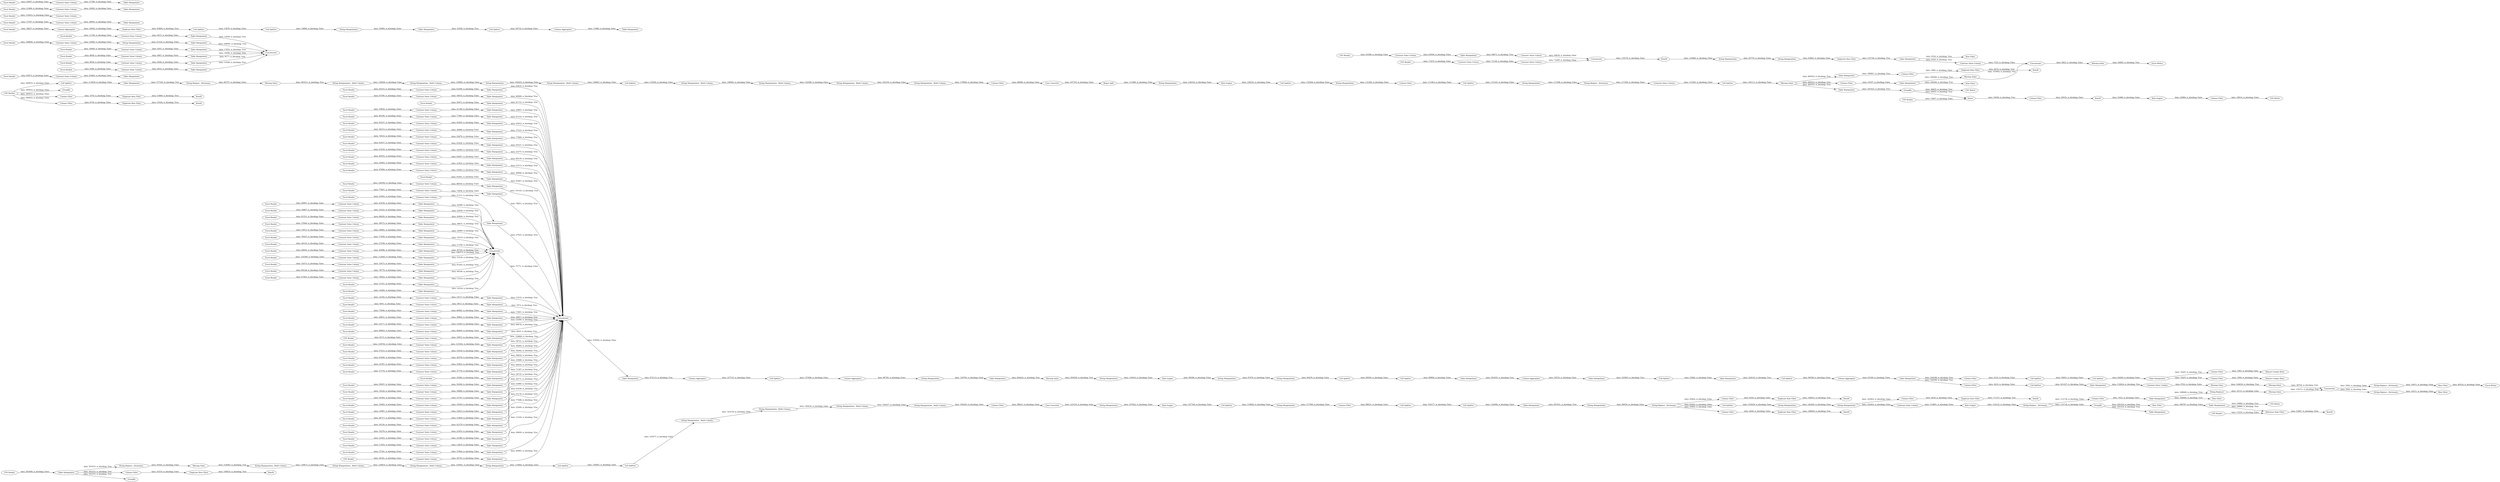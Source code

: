 digraph {
	"3406045505979490397_493" [label="Constant Value Column"]
	"3406045505979490397_454" [label="Table Manipulator"]
	"3406045505979490397_421" [label="Excel Reader"]
	"3406045505979490397_623" [label="Constant Value Column"]
	"3406045505979490397_579" [label="Table Manipulator"]
	"3406045505979490397_508" [label="Constant Value Column"]
	"3406045505979490397_475" [label="Table Manipulator"]
	"3406045505979490397_267" [label="Rule Engine"]
	"3406045505979490397_420" [label="Excel Reader"]
	"3406045505979490397_597" [label="Table Manipulator"]
	"3406045505979490397_386" [label="Excel Reader"]
	"3406045505979490397_442" [label="Table Manipulator"]
	"3406045505979490397_544" [label="Excel Reader"]
	"3406045505979490397_416" [label="Excel Reader"]
	"3406045505979490397_533" [label="Excel Reader"]
	"3406045505979490397_444" [label="Table Manipulator"]
	"3406045505979490397_293" [label="Missing Value"]
	"3406045505979490397_494" [label="Constant Value Column"]
	"3406045505979490397_277" [label="Cell Splitter"]
	"3406045505979490397_256" [label="Cell Splitter"]
	"3406045505979490397_223" [label="String Manipulation"]
	"3406045505979490397_434" [label="CSV Reader"]
	"3406045505979490397_174" [label="Cell Splitter"]
	"3406045505979490397_653" [label="Table Manipulator"]
	"3406045505979490397_550" [label="Constant Value Column"]
	"3406045505979490397_136" [label="String Manipulation _Multi Column_"]
	"3406045505979490397_599" [label="Excel Reader"]
	"3406045505979490397_628" [label="Cell Splitter"]
	"3406045505979490397_193" [label="CSV Reader"]
	"3406045505979490397_279" [label="String Manipulation"]
	"3406045505979490397_474" [label="Table Manipulator"]
	"3406045505979490397_659" [label="Remove Empty Rows"]
	"3406045505979490397_469" [label="Table Manipulator"]
	"3406045505979490397_250" [label="Duplicate Row Filter"]
	"3406045505979490397_650" [label="Column Filter"]
	"3406045505979490397_499" [label="Constant Value Column"]
	"3406045505979490397_423" [label="Excel Reader"]
	"3406045505979490397_302" [label="Reference Row Filter"]
	"3406045505979490397_387" [label="Excel Reader"]
	"3406045505979490397_361" [label="CSV Reader"]
	"3406045505979490397_501" [label="Constant Value Column"]
	"3406045505979490397_385" [label="Excel Reader"]
	"3406045505979490397_428" [label="Excel Reader"]
	"3406045505979490397_426" [label="Excel Reader"]
	"3406045505979490397_459" [label="Table Manipulator"]
	"3406045505979490397_662" [label="Duplicate Row Filter"]
	"3406045505979490397_609" [label="Table Manipulator"]
	"3406045505979490397_182" [label="String Manipulation _Multi Column_"]
	"3406045505979490397_197" [label="Column Filter"]
	"3406045505979490397_620" [label="String Manipulation"]
	"3406045505979490397_477" [label=Concatenate]
	"3406045505979490397_278" [label="String Manipulation"]
	"3406045505979490397_203" [label="String Replace _Dictionary_"]
	"3406045505979490397_637" [label="String Manipulation"]
	"3406045505979490397_172" [label="String Manipulation"]
	"3406045505979490397_510" [label="Constant Value Column"]
	"3406045505979490397_598" [label="Excel Reader"]
	"3406045505979490397_395" [label="Excel Reader"]
	"3406045505979490397_271" [label="String Manipulation"]
	"3406045505979490397_629" [label="Cell Splitter"]
	"3406045505979490397_611" [label="Constant Value Column"]
	"3406045505979490397_435" [label="Table Manipulator"]
	"3406045505979490397_585" [label="Table Manipulator"]
	"3406045505979490397_458" [label="Table Manipulator"]
	"3406045505979490397_300" [label=RowID]
	"3406045505979490397_531" [label="Excel Reader"]
	"3406045505979490397_556" [label="Constant Value Column"]
	"3406045505979490397_651" [label="Cell Splitter"]
	"3406045505979490397_282" [label="Duplicate Row Filter"]
	"3406045505979490397_245" [label="Table Manipulator"]
	"3406045505979490397_254" [label="Table Manipulator"]
	"3406045505979490397_603" [label="Table Manipulator"]
	"3406045505979490397_259" [label=RowID]
	"3406045505979490397_684" [label="Missing Value"]
	"3406045505979490397_248" [label="Column Filter"]
	"3406045505979490397_634" [label="Column Aggregator"]
	"3406045505979490397_625" [label="Table Manipulator"]
	"3406045505979490397_551" [label="Constant Value Column"]
	"3406045505979490397_286" [label="Column Filter"]
	"3406045505979490397_645" [label="Table Manipulator"]
	"3406045505979490397_589" [label="Table Manipulator"]
	"3406045505979490397_201" [label="Duplicate Row Filter"]
	"3406045505979490397_415" [label="Excel Reader"]
	"3406045505979490397_665" [label=RowID]
	"3406045505979490397_600" [label="Excel Reader"]
	"3406045505979490397_249" [label=RowID]
	"3406045505979490397_675" [label="Constant Value Column"]
	"3406045505979490397_251" [label="Cell Splitter"]
	"3406045505979490397_578" [label="Table Manipulator"]
	"3406045505979490397_194" [label="Table Manipulator"]
	"3406045505979490397_522" [label="Constant Value Column"]
	"3406045505979490397_200" [label=RowID]
	"3406045505979490397_448" [label="Table Manipulator"]
	"3406045505979490397_470" [label="Table Manipulator"]
	"3406045505979490397_462" [label="Table Manipulator"]
	"3406045505979490397_310" [label=Joiner]
	"3406045505979490397_378" [label="Excel Reader"]
	"3406045505979490397_132" [label="String Replace _Dictionary_"]
	"3406045505979490397_633" [label="Cell Splitter"]
	"3406045505979490397_624" [label="Excel Reader"]
	"3406045505979490397_627" [label="Duplicate Row Filter"]
	"3406045505979490397_672" [label="String Manipulation"]
	"3406045505979490397_636" [label="String Manipulation"]
	"3406045505979490397_524" [label="Constant Value Column"]
	"3406045505979490397_500" [label="Constant Value Column"]
	"3406045505979490397_439" [label="Table Manipulator"]
	"3406045505979490397_488" [label="Constant Value Column"]
	"3406045505979490397_486" [label="Constant Value Column"]
	"3406045505979490397_460" [label="Table Manipulator"]
	"3406045505979490397_678" [label="Table Manipulator"]
	"3406045505979490397_648" [label="Table Manipulator"]
	"3406045505979490397_548" [label="Constant Value Column"]
	"3406045505979490397_188" [label="String Manipulation _Multi Column_"]
	"3406045505979490397_553" [label="Constant Value Column"]
	"3406045505979490397_446" [label="Table Manipulator"]
	"3406045505979490397_680" [label="Missing Value"]
	"3406045505979490397_137" [label="Table Manipulator"]
	"3406045505979490397_369" [label="Duplicate Row Filter"]
	"3406045505979490397_234" [label="String Manipulation _Multi Column_"]
	"3406045505979490397_549" [label="Constant Value Column"]
	"3406045505979490397_536" [label="Excel Reader"]
	"3406045505979490397_534" [label="Excel Reader"]
	"3406045505979490397_595" [label="Constant Value Column"]
	"3406045505979490397_255" [label="Constant Value Column"]
	"3406045505979490397_301" [label=RowID]
	"3406045505979490397_561" [label="Table Manipulator"]
	"3406045505979490397_204" [label="String Manipulation"]
	"3406045505979490397_452" [label="Table Manipulator"]
	"3406045505979490397_274" [label="Rule Engine"]
	"3406045505979490397_691" [label="Excel Writer"]
	"3406045505979490397_506" [label="Constant Value Column"]
	"3406045505979490397_577" [label=Concatenate]
	"3406045505979490397_558" [label="Constant Value Column"]
	"3406045505979490397_511" [label="Constant Value Column"]
	"3406045505979490397_537" [label="Excel Reader"]
	"3406045505979490397_294" [label="String Manipulation"]
	"3406045505979490397_580" [label="Table Manipulator"]
	"3406045505979490397_614" [label="Constant Value Column"]
	"3406045505979490397_502" [label="Constant Value Column"]
	"3406045505979490397_532" [label="Excel Reader"]
	"3406045505979490397_699" [label="Row Filter"]
	"3406045505979490397_540" [label="Excel Reader"]
	"3406045505979490397_463" [label="Table Manipulator"]
	"3406045505979490397_617" [label=Concatenate]
	"3406045505979490397_295" [label="CSV Reader"]
	"3406045505979490397_236" [label="Column Filter"]
	"3406045505979490397_285" [label="Duplicate Row Filter"]
	"3406045505979490397_437" [label="Table Manipulator"]
	"3406045505979490397_613" [label="Constant Value Column"]
	"3406045505979490397_519" [label="Constant Value Column"]
	"3406045505979490397_513" [label="Constant Value Column"]
	"3406045505979490397_429" [label="Excel Reader"]
	"3406045505979490397_362" [label="Constant Value Column"]
	"3406045505979490397_700" [label="Excel Writer"]
	"3406045505979490397_180" [label="String Manipulation _Multi Column_"]
	"3406045505979490397_472" [label="Table Manipulator"]
	"3406045505979490397_631" [label="Column Aggregator"]
	"3406045505979490397_668" [label="Column Filter"]
	"3406045505979490397_232" [label="Cell Splitter"]
	"3406045505979490397_642" [label="String Manipulation"]
	"3406045505979490397_492" [label="Constant Value Column"]
	"3406045505979490397_471" [label="Table Manipulator"]
	"3406045505979490397_235" [label="String Manipulation _Multi Column_"]
	"3406045505979490397_257" [label="Column Filter"]
	"3406045505979490397_289" [label=GroupBy]
	"3406045505979490397_400" [label="Excel Reader"]
	"3406045505979490397_682" [label="Table Manipulator"]
	"3406045505979490397_382" [label="Excel Reader"]
	"3406045505979490397_427" [label="Excel Reader"]
	"3406045505979490397_449" [label="Table Manipulator"]
	"3406045505979490397_261" [label="CSV Writer"]
	"3406045505979490397_379" [label="Excel Reader"]
	"3406045505979490397_311" [label="Column Filter"]
	"3406045505979490397_663" [label=GroupBy]
	"3406045505979490397_456" [label="Table Manipulator"]
	"3406045505979490397_681" [label="Constant Value Column"]
	"3406045505979490397_545" [label="Constant Value Column"]
	"3406045505979490397_586" [label="Table Manipulator"]
	"3406045505979490397_476" [label="Table Manipulator"]
	"3406045505979490397_450" [label="Table Manipulator"]
	"3406045505979490397_179" [label="String Manipulation _Multi Column_"]
	"3406045505979490397_465" [label="Table Manipulator"]
	"3406045505979490397_687" [label="Table Manipulator"]
	"3406045505979490397_478" [label="Table Manipulator"]
	"3406045505979490397_468" [label="Table Manipulator"]
	"3406045505979490397_440" [label="Table Manipulator"]
	"3406045505979490397_525" [label="Constant Value Column"]
	"3406045505979490397_517" [label="Constant Value Column"]
	"3406045505979490397_190" [label="String Replace _Dictionary_"]
	"3406045505979490397_451" [label="Table Manipulator"]
	"3406045505979490397_693" [label="String Replacer"]
	"3406045505979490397_497" [label="Constant Value Column"]
	"3406045505979490397_445" [label="Table Manipulator"]
	"3406045505979490397_643" [label="Cell Splitter"]
	"3406045505979490397_657" [label="Column Filter"]
	"3406045505979490397_447" [label="Table Manipulator"]
	"3406045505979490397_646" [label="Table Manipulator"]
	"3406045505979490397_292" [label="Cell Splitter"]
	"3406045505979490397_239" [label="String Manipulation _Multi Column_"]
	"3406045505979490397_238" [label="Case Converter"]
	"3406045505979490397_523" [label="Constant Value Column"]
	"3406045505979490397_433" [label="CSV Reader"]
	"3406045505979490397_604" [label="Table Manipulator"]
	"3406045505979490397_683" [label="Cell Splitter"]
	"3406045505979490397_314" [label="CSV Writer"]
	"3406045505979490397_509" [label="Constant Value Column"]
	"3406045505979490397_638" [label="Missing Value"]
	"3406045505979490397_192" [label="Cell Splitter"]
	"3406045505979490397_281" [label="Rule Engine"]
	"3406045505979490397_479" [label="Excel Reader"]
	"3406045505979490397_443" [label="Table Manipulator"]
	"3406045505979490397_626" [label="Column Aggregator"]
	"3406045505979490397_303" [label="CSV Reader"]
	"3406045505979490397_453" [label="Table Manipulator"]
	"3406045505979490397_405" [label="Excel Reader"]
	"3406045505979490397_612" [label="Constant Value Column"]
	"3406045505979490397_588" [label="Table Manipulator"]
	"3406045505979490397_202" [label="Column Filter"]
	"3406045505979490397_694" [label="Missing Value"]
	"3406045505979490397_529" [label="Excel Reader"]
	"3406045505979490397_526" [label="Constant Value Column"]
	"3406045505979490397_560" [label="Constant Value Column"]
	"3406045505979490397_312" [label="Rule Engine"]
	"3406045505979490397_411" [label="Excel Reader"]
	"3406045505979490397_363" [label="Constant Value Column"]
	"3406045505979490397_135" [label="String Manipulation _Multi Column_"]
	"3406045505979490397_466" [label="Table Manipulator"]
	"3406045505979490397_608" [label="Excel Reader"]
	"3406045505979490397_438" [label="Table Manipulator"]
	"3406045505979490397_660" [label="Column Filter"]
	"3406045505979490397_584" [label="Table Manipulator"]
	"3406045505979490397_418" [label="Excel Reader"]
	"3406045505979490397_640" [label="Column Aggregator"]
	"3406045505979490397_393" [label="Excel Reader"]
	"3406045505979490397_593" [label="Excel Reader"]
	"3406045505979490397_246" [label="Cell Splitter"]
	"3406045505979490397_222" [label="String Manipulation"]
	"3406045505979490397_649" [label="Cell Splitter"]
	"3406045505979490397_664" [label=GroupBy]
	"3406045505979490397_419" [label="Excel Reader"]
	"3406045505979490397_417" [label="Excel Reader"]
	"3406045505979490397_601" [label="Excel Reader"]
	"3406045505979490397_615" [label="Constant Value Column"]
	"3406045505979490397_191" [label="String Manipulation _Multi Column_"]
	"3406045505979490397_455" [label="Table Manipulator"]
	"3406045505979490397_539" [label="Excel Reader"]
	"3406045505979490397_258" [label="Duplicate Row Filter"]
	"3406045505979490397_594" [label="Table Manipulator"]
	"3406045505979490397_658" [label="Remove Empty Rows"]
	"3406045505979490397_661" [label=RowID]
	"3406045505979490397_607" [label="Table Manipulator"]
	"3406045505979490397_237" [label="String Manipulation _Multi Column_"]
	"3406045505979490397_276" [label="Column Filter"]
	"3406045505979490397_487" [label="Constant Value Column"]
	"3406045505979490397_464" [label="Table Manipulator"]
	"3406045505979490397_530" [label="Excel Reader"]
	"3406045505979490397_622" [label="Constant Value Column"]
	"3406045505979490397_592" [label="Table Manipulator"]
	"3406045505979490397_280" [label="Column Filter"]
	"3406045505979490397_521" [label="Constant Value Column"]
	"3406045505979490397_606" [label="Table Manipulator"]
	"3406045505979490397_596" [label="Excel Reader"]
	"3406045505979490397_398" [label="Excel Reader"]
	"3406045505979490397_441" [label="Table Manipulator"]
	"3406045505979490397_187" [label="Regex Split"]
	"3406045505979490397_284" [label="Column Filter"]
	"3406045505979490397_590" [label="Table Manipulator"]
	"3406045505979490397_288" [label="Table Manipulator"]
	"3406045505979490397_547" [label="Constant Value Column"]
	"3406045505979490397_275" [label="Cell Splitter"]
	"3406045505979490397_520" [label="Constant Value Column"]
	"3406045505979490397_635" [label="Table Manipulator"]
	"3406045505979490397_390" [label="Excel Reader"]
	"3406045505979490397_610" [label="String Manipulation"]
	"3406045505979490397_674" [label="Row Filter"]
	"3406045505979490397_270" [label="Row Filter"]
	"3406045505979490397_666" [label="Column Filter"]
	"3406045505979490397_436" [label="Table Manipulator"]
	"3406045505979490397_287" [label=RowID]
	"3406045505979490397_263" [label="Constant Value Column"]
	"3406045505979490397_481" [label="Table Manipulator"]
	"3406045505979490397_467" [label="Table Manipulator"]
	"3406045505979490397_679" [label="Row Filter"]
	"3406045505979490397_583" [label="Table Manipulator"]
	"3406045505979490397_366" [label="Table Manipulator"]
	"3406045505979490397_652" [label="Cell Splitter"]
	"3406045505979490397_457" [label="Table Manipulator"]
	"3406045505979490397_581" [label="Table Manipulator"]
	"3406045505979490397_490" [label="Constant Value Column"]
	"3406045505979490397_528" [label="Constant Value Column"]
	"3406045505979490397_690" [label=Concatenate]
	"3406045505979490397_364" [label=Concatenate]
	"3406045505979490397_207" [label="CSV Reader"]
	"3406045505979490397_313" [label="Column Filter"]
	"3406045505979490397_591" [label="Table Manipulator"]
	"3406045505979490397_698" [label="String Replace _Dictionary_"]
	"3406045505979490397_503" [label="Constant Value Column"]
	"3406045505979490397_399" [label="Excel Reader"]
	"3406045505979490397_291" [label="CSV Writer"]
	"3406045505979490397_538" [label="Excel Reader"]
	"3406045505979490397_546" [label="Constant Value Column"]
	"3406045505979490397_557" [label="Constant Value Column"]
	"3406045505979490397_514" [label="Constant Value Column"]
	"3406045505979490397_402" [label="Excel Reader"]
	"3406045505979490397_268" [label="String Replace _Dictionary_"]
	"3406045505979490397_670" [label="Row Filter"]
	"3406045505979490397_260" [label="String Manipulation"]
	"3406045505979490397_512" [label="Constant Value Column"]
	"3406045505979490397_541" [label="Excel Reader"]
	"3406045505979490397_695" [label="Missing Value"]
	"3406045505979490397_605" [label="Table Manipulator"]
	"3406045505979490397_432" [label="Excel Reader"]
	"3406045505979490397_283" [label=RowID]
	"3406045505979490397_430" [label="Excel Reader"]
	"3406045505979490397_247" [label="Table Manipulator"]
	"3406045505979490397_424" [label="Excel Reader"]
	"3406045505979490397_498" [label="Constant Value Column"]
	"3406045505979490397_496" [label="Constant Value Column"]
	"3406045505979490397_389" [label="Excel Reader"]
	"3406045505979490397_654" [label="Column Aggregator"]
	"3406045505979490397_554" [label="Constant Value Column"]
	"3406045505979490397_383" [label="Excel Reader"]
	"3406045505979490397_639" [label="Rule Engine"]
	"3406045505979490397_516" [label="Constant Value Column"]
	"3406045505979490397_689" [label=Concatenate]
	"3406045505979490397_555" [label="Constant Value Column"]
	"3406045505979490397_688" [label="Column Aggregator"]
	"3406045505979490397_667" [label="Duplicate Row Filter"]
	"3406045505979490397_696" [label="String Replace _Dictionary_"]
	"3406045505979490397_252" [label="String Replace _Dictionary_"]
	"3406045505979490397_269" [label=GroupBy]
	"3406045505979490397_630" [label="String Manipulation"]
	"3406045505979490397_195" [label="String Manipulation _Multi Column_"]
	"3406045505979490397_384" [label="Excel Reader"]
	"3406045505979490397_381" [label="Excel Reader"]
	"3406045505979490397_396" [label="Excel Reader"]
	"3406045505979490397_527" [label="Constant Value Column"]
	"3406045505979490397_206" [label="Missing Value"]
	"3406045505979490397_641" [label="String Manipulation"]
	"3406045505979490397_504" [label="Constant Value Column"]
	"3406045505979490397_686" [label="Cell Splitter"]
	"3406045505979490397_392" [label="Excel Reader"]
	"3406045505979490397_543" [label="Excel Reader"]
	"3406045505979490397_656" [label="Column Filter"]
	"3406045505979490397_515" [label="Constant Value Column"]
	"3406045505979490397_220" [label="Cell Splitter"]
	"3406045505979490397_677" [label="Column Filter"]
	"3406045505979490397_676" [label="Column Filter"]
	"3406045505979490397_673" [label="Missing Value"]
	"3406045505979490397_119" [label="Missing Value"]
	"3406045505979490397_316" [label="CSV Reader"]
	"3406045505979490397_391" [label="Excel Reader"]
	"3406045505979490397_621" [label="Table Manipulator"]
	"3406045505979490397_388" [label="Excel Reader"]
	"3406045505979490397_602" [label="Excel Reader"]
	"3406045505979490397_647" [label="Cell Splitter"]
	"3406045505979490397_134" [label="String Manipulation _Multi Column_"]
	"3406045505979490397_535" [label="Excel Reader"]
	"3406045505979490397_587" [label="Table Manipulator"]
	"3406045505979490397_697" [label="Row Filter"]
	"3406045505979490397_473" [label="Table Manipulator"]
	"3406045505979490397_406" [label="Excel Reader"]
	"3406045505979490397_253" [label="String Manipulation"]
	"3406045505979490397_542" [label="Excel Reader"]
	"3406045505979490397_505" [label="Constant Value Column"]
	"3406045505979490397_518" [label="Constant Value Column"]
	"3406045505979490397_183" [label="Cell Splitter"]
	"3406045505979490397_489" [label="Constant Value Column"]
	"3406045505979490397_413" [label="Excel Reader"]
	"3406045505979490397_196" [label="Case Converter"]
	"3406045505979490397_368" [label=RowID]
	"3406045505979490397_461" [label="Table Manipulator"]
	"3406045505979490397_616" [label="Constant Value Column"]
	"3406045505979490397_644" [label="Cell Splitter"]
	"3406045505979490397_181" [label="String Manipulation _Multi Column_"]
	"3406045505979490397_507" [label="Constant Value Column"]
	"3406045505979490397_121" [label="Table Manipulator"]
	"3406045505979490397_655" [label="Table Manipulator"]
	"3406045505979490397_669" [label="Table Manipulator"]
	"3406045505979490397_662" -> "3406045505979490397_661" [label="data: 53889; is_blocking: True"]
	"3406045505979490397_295" -> "3406045505979490397_310" [label="data: 15807; is_blocking: False"]
	"3406045505979490397_446" -> "3406045505979490397_477" [label="data: 78951; is_blocking: True"]
	"3406045505979490397_595" -> "3406045505979490397_594" [label="data: 10599; is_blocking: False"]
	"3406045505979490397_616" -> "3406045505979490397_607" [label="data: 4049; is_blocking: False"]
	"3406045505979490397_657" -> "3406045505979490397_659" [label="data: 1993; is_blocking: False"]
	"3406045505979490397_524" -> "3406045505979490397_472" [label="data: 9013; is_blocking: False"]
	"3406045505979490397_637" -> "3406045505979490397_639" [label="data: 118410; is_blocking: False"]
	"3406045505979490397_509" -> "3406045505979490397_457" [label="data: 13810; is_blocking: False"]
	"3406045505979490397_492" -> "3406045505979490397_440" [label="data: 81864; is_blocking: False"]
	"3406045505979490397_652" -> "3406045505979490397_654" [label="data: 90508; is_blocking: False"]
	"3406045505979490397_252" -> "3406045505979490397_666" [label="data: 95842; is_blocking: False"]
	"3406045505979490397_508" -> "3406045505979490397_456" [label="data: 33283; is_blocking: False"]
	"3406045505979490397_517" -> "3406045505979490397_465" [label="data: 125562; is_blocking: False"]
	"3406045505979490397_527" -> "3406045505979490397_475" [label="data: 58055; is_blocking: False"]
	"3406045505979490397_251" -> "3406045505979490397_247" [label="data: 122698; is_blocking: False"]
	"3406045505979490397_413" -> "3406045505979490397_499" [label="data: 37374; is_blocking: False"]
	"3406045505979490397_260" -> "3406045505979490397_294" [label="data: 142402; is_blocking: False"]
	"3406045505979490397_238" -> "3406045505979490397_271" [label="data: 123318; is_blocking: False"]
	"3406045505979490397_638" -> "3406045505979490397_637" [label="data: 395056; is_blocking: True"]
	"3406045505979490397_254" -> "3406045505979490397_261" [label="data: 24884; is_blocking: True"]
	"3406045505979490397_537" -> "3406045505979490397_554" [label="data: 37507; is_blocking: False"]
	"3406045505979490397_630" -> "3406045505979490397_625" [label="data: 16469; is_blocking: False"]
	"3406045505979490397_369" -> "3406045505979490397_621" [label="data: 133736; is_blocking: True"]
	"3406045505979490397_418" -> "3406045505979490397_500" [label="data: 85055; is_blocking: False"]
	"3406045505979490397_580" -> "3406045505979490397_577" [label="data: 34989; is_blocking: True"]
	"3406045505979490397_119" -> "3406045505979490397_191" [label="data: 381011; is_blocking: True"]
	"3406045505979490397_651" -> "3406045505979490397_655" [label="data: 62649; is_blocking: False"]
	"3406045505979490397_488" -> "3406045505979490397_436" [label="data: 41279; is_blocking: False"]
	"3406045505979490397_193" -> "3406045505979490397_284" [label="data: 390933; is_blocking: False"]
	"3406045505979490397_502" -> "3406045505979490397_450" [label="data: 10872; is_blocking: False"]
	"3406045505979490397_593" -> "3406045505979490397_595" [label="data: 33483; is_blocking: False"]
	"3406045505979490397_387" -> "3406045505979490397_497" [label="data: 35307; is_blocking: False"]
	"3406045505979490397_587" -> "3406045505979490397_577" [label="data: 14230; is_blocking: True"]
	"3406045505979490397_689" -> "3406045505979490397_698" [label="data: 5945; is_blocking: False"]
	"3406045505979490397_592" -> "3406045505979490397_577" [label="data: 108373; is_blocking: True"]
	"3406045505979490397_604" -> "3406045505979490397_617" [label="data: 10006; is_blocking: True"]
	"3406045505979490397_220" -> "3406045505979490397_246" [label="data: 136041; is_blocking: False"]
	"3406045505979490397_270" -> "3406045505979490397_254" [label="data: 186787; is_blocking: False"]
	"3406045505979490397_460" -> "3406045505979490397_477" [label="data: 101541; is_blocking: True"]
	"3406045505979490397_498" -> "3406045505979490397_446" [label="data: 75836; is_blocking: False"]
	"3406045505979490397_558" -> "3406045505979490397_590" [label="data: 33475; is_blocking: False"]
	"3406045505979490397_555" -> "3406045505979490397_584" [label="data: 45088; is_blocking: False"]
	"3406045505979490397_675" -> "3406045505979490397_690" [label="data: 7335; is_blocking: False"]
	"3406045505979490397_698" -> "3406045505979490397_699" [label="data: 14611; is_blocking: False"]
	"3406045505979490397_642" -> "3406045505979490397_643" [label="data: 94478; is_blocking: False"]
	"3406045505979490397_458" -> "3406045505979490397_477" [label="data: 22273; is_blocking: True"]
	"3406045505979490397_462" -> "3406045505979490397_477" [label="data: 48996; is_blocking: True"]
	"3406045505979490397_531" -> "3406045505979490397_547" [label="data: 40997; is_blocking: False"]
	"3406045505979490397_542" -> "3406045505979490397_558" [label="data: 32472; is_blocking: False"]
	"3406045505979490397_363" -> "3406045505979490397_366" [label="data: 63658; is_blocking: False"]
	"3406045505979490397_494" -> "3406045505979490397_442" [label="data: 21148; is_blocking: False"]
	"3406045505979490397_237" -> "3406045505979490397_239" [label="data: 163139; is_blocking: False"]
	"3406045505979490397_424" -> "3406045505979490397_493" [label="data: 64717; is_blocking: False"]
	"3406045505979490397_518" -> "3406045505979490397_466" [label="data: 59668; is_blocking: False"]
	"3406045505979490397_364" -> "3406045505979490397_368" [label="data: 119176; is_blocking: False"]
	"3406045505979490397_538" -> "3406045505979490397_553" [label="data: 78547; is_blocking: False"]
	"3406045505979490397_430" -> "3406045505979490397_514" [label="data: 47884; is_blocking: False"]
	"3406045505979490397_180" -> "3406045505979490397_174" [label="data: 129667; is_blocking: False"]
	"3406045505979490397_597" -> "3406045505979490397_477" [label="data: 61732; is_blocking: True"]
	"3406045505979490397_400" -> "3406045505979490397_516" [label="data: 51887; is_blocking: False"]
	"3406045505979490397_660" -> "3406045505979490397_662" [label="data: 1976; is_blocking: False"]
	"3406045505979490397_590" -> "3406045505979490397_577" [label="data: 33534; is_blocking: True"]
	"3406045505979490397_647" -> "3406045505979490397_648" [label="data: 35982; is_blocking: False"]
	"3406045505979490397_553" -> "3406045505979490397_586" [label="data: 77936; is_blocking: False"]
	"3406045505979490397_500" -> "3406045505979490397_448" [label="data: 82087; is_blocking: False"]
	"3406045505979490397_493" -> "3406045505979490397_441" [label="data: 51869; is_blocking: False"]
	"3406045505979490397_284" -> "3406045505979490397_282" [label="data: 8739; is_blocking: False"]
	"3406045505979490397_269" -> "3406045505979490397_137" [label="data: 292316; is_blocking: True"]
	"3406045505979490397_472" -> "3406045505979490397_477" [label="data: 7973; is_blocking: True"]
	"3406045505979490397_245" -> "3406045505979490397_286" [label="data: 503253; is_blocking: True"]
	"3406045505979490397_607" -> "3406045505979490397_617" [label="data: 9177; is_blocking: True"]
	"3406045505979490397_201" -> "3406045505979490397_200" [label="data: 6676; is_blocking: True"]
	"3406045505979490397_578" -> "3406045505979490397_577" [label="data: 82664; is_blocking: True"]
	"3406045505979490397_393" -> "3406045505979490397_503" [label="data: 25440; is_blocking: False"]
	"3406045505979490397_588" -> "3406045505979490397_577" [label="data: 27166; is_blocking: True"]
	"3406045505979490397_282" -> "3406045505979490397_283" [label="data: 19326; is_blocking: True"]
	"3406045505979490397_443" -> "3406045505979490397_477" [label="data: 23088; is_blocking: True"]
	"3406045505979490397_204" -> "3406045505979490397_203" [label="data: 117268; is_blocking: False"]
	"3406045505979490397_316" -> "3406045505979490397_362" [label="data: 71479; is_blocking: False"]
	"3406045505979490397_428" -> "3406045505979490397_505" [label="data: 59507; is_blocking: False"]
	"3406045505979490397_289" -> "3406045505979490397_310" [label="data: 39455; is_blocking: True"]
	"3406045505979490397_589" -> "3406045505979490397_577" [label="data: 32038; is_blocking: True"]
	"3406045505979490397_490" -> "3406045505979490397_438" [label="data: 27398; is_blocking: False"]
	"3406045505979490397_447" -> "3406045505979490397_477" [label="data: 38450; is_blocking: True"]
	"3406045505979490397_669" -> "3406045505979490397_670" [label="data: 168069; is_blocking: True"]
	"3406045505979490397_286" -> "3406045505979490397_285" [label="data: 10219; is_blocking: False"]
	"3406045505979490397_463" -> "3406045505979490397_477" [label="data: 13232; is_blocking: True"]
	"3406045505979490397_586" -> "3406045505979490397_577" [label="data: 74319; is_blocking: True"]
	"3406045505979490397_379" -> "3406045505979490397_443" [label="data: 23082; is_blocking: False"]
	"3406045505979490397_381" -> "3406045505979490397_509" [label="data: 11925; is_blocking: False"]
	"3406045505979490397_302" -> "3406045505979490397_301" [label="data: 23847; is_blocking: False"]
	"3406045505979490397_693" -> "3406045505979490397_673" [label="data: 10131; is_blocking: False"]
	"3406045505979490397_614" -> "3406045505979490397_605" [label="data: 4673; is_blocking: False"]
	"3406045505979490397_172" -> "3406045505979490397_180" [label="data: 102625; is_blocking: False"]
	"3406045505979490397_546" -> "3406045505979490397_578" [label="data: 80029; is_blocking: False"]
	"3406045505979490397_257" -> "3406045505979490397_258" [label="data: 4459; is_blocking: False"]
	"3406045505979490397_676" -> "3406045505979490397_683" [label="data: 5410; is_blocking: False"]
	"3406045505979490397_433" -> "3406045505979490397_502" [label="data: 8575; is_blocking: False"]
	"3406045505979490397_515" -> "3406045505979490397_463" [label="data: 14117; is_blocking: False"]
	"3406045505979490397_469" -> "3406045505979490397_477" [label="data: 37223; is_blocking: True"]
	"3406045505979490397_468" -> "3406045505979490397_477" [label="data: 58721; is_blocking: True"]
	"3406045505979490397_456" -> "3406045505979490397_477" [label="data: 32584; is_blocking: True"]
	"3406045505979490397_621" -> "3406045505979490397_675" [label="data: 9320; is_blocking: True"]
	"3406045505979490397_653" -> "3406045505979490397_676" [label="data: 324248; is_blocking: True"]
	"3406045505979490397_253" -> "3406045505979490397_252" [label="data: 96054; is_blocking: False"]
	"3406045505979490397_361" -> "3406045505979490397_363" [label="data: 63588; is_blocking: False"]
	"3406045505979490397_535" -> "3406045505979490397_556" [label="data: 80128; is_blocking: False"]
	"3406045505979490397_236" -> "3406045505979490397_238" [label="data: 88021; is_blocking: False"]
	"3406045505979490397_384" -> "3406045505979490397_501" [label="data: 29831; is_blocking: False"]
	"3406045505979490397_533" -> "3406045505979490397_549" [label="data: 47405; is_blocking: False"]
	"3406045505979490397_193" -> "3406045505979490397_663" [label="data: 390933; is_blocking: False"]
	"3406045505979490397_245" -> "3406045505979490397_132" [label="data: 503253; is_blocking: True"]
	"3406045505979490397_465" -> "3406045505979490397_477" [label="data: 129860; is_blocking: True"]
	"3406045505979490397_551" -> "3406045505979490397_588" [label="data: 27558; is_blocking: False"]
	"3406045505979490397_635" -> "3406045505979490397_638" [label="data: 464422; is_blocking: True"]
	"3406045505979490397_258" -> "3406045505979490397_259" [label="data: 171237; is_blocking: True"]
	"3406045505979490397_196" -> "3406045505979490397_187" [label="data: 107743; is_blocking: False"]
	"3406045505979490397_402" -> "3406045505979490397_525" [label="data: 37341; is_blocking: False"]
	"3406045505979490397_473" -> "3406045505979490397_477" [label="data: 38400; is_blocking: True"]
	"3406045505979490397_293" -> "3406045505979490397_194" [label="data: 469323; is_blocking: True"]
	"3406045505979490397_686" -> "3406045505979490397_688" [label="data: 20732; is_blocking: False"]
	"3406045505979490397_247" -> "3406045505979490397_253" [label="data: 497031; is_blocking: True"]
	"3406045505979490397_389" -> "3406045505979490397_489" [label="data: 21468; is_blocking: False"]
	"3406045505979490397_526" -> "3406045505979490397_474" [label="data: 91605; is_blocking: False"]
	"3406045505979490397_641" -> "3406045505979490397_642" [label="data: 97070; is_blocking: False"]
	"3406045505979490397_649" -> "3406045505979490397_651" [label="data: 10601; is_blocking: False"]
	"3406045505979490397_489" -> "3406045505979490397_437" [label="data: 22692; is_blocking: False"]
	"3406045505979490397_523" -> "3406045505979490397_471" [label="data: 66962; is_blocking: False"]
	"3406045505979490397_464" -> "3406045505979490397_477" [label="data: 52990; is_blocking: True"]
	"3406045505979490397_689" -> "3406045505979490397_696" [label="data: 5945; is_blocking: False"]
	"3406045505979490397_605" -> "3406045505979490397_617" [label="data: 12956; is_blocking: True"]
	"3406045505979490397_603" -> "3406045505979490397_617" [label="data: 17852; is_blocking: True"]
	"3406045505979490397_383" -> "3406045505979490397_494" [label="data: 19834; is_blocking: False"]
	"3406045505979490397_611" -> "3406045505979490397_610" [label="data: 52900; is_blocking: False"]
	"3406045505979490397_179" -> "3406045505979490397_188" [label="data: 148902; is_blocking: False"]
	"3406045505979490397_181" -> "3406045505979490397_182" [label="data: 165310; is_blocking: False"]
	"3406045505979490397_277" -> "3406045505979490397_279" [label="data: 132564; is_blocking: False"]
	"3406045505979490397_678" -> "3406045505979490397_679" [label="data: 109260; is_blocking: True"]
	"3406045505979490397_694" -> "3406045505979490397_689" [label="data: 48764; is_blocking: True"]
	"3406045505979490397_311" -> "3406045505979490397_300" [label="data: 20032; is_blocking: False"]
	"3406045505979490397_506" -> "3406045505979490397_454" [label="data: 62290; is_blocking: False"]
	"3406045505979490397_505" -> "3406045505979490397_453" [label="data: 54369; is_blocking: False"]
	"3406045505979490397_655" -> "3406045505979490397_656" [label="data: 74287; is_blocking: True"]
	"3406045505979490397_280" -> "3406045505979490397_192" [label="data: 111463; is_blocking: False"]
	"3406045505979490397_429" -> "3406045505979490397_527" [label="data: 65780; is_blocking: False"]
	"3406045505979490397_622" -> "3406045505979490397_364" [label="data: 72285; is_blocking: False"]
	"3406045505979490397_203" -> "3406045505979490397_263" [label="data: 117249; is_blocking: False"]
	"3406045505979490397_470" -> "3406045505979490397_477" [label="data: 23113; is_blocking: True"]
	"3406045505979490397_415" -> "3406045505979490397_512" [label="data: 100392; is_blocking: False"]
	"3406045505979490397_132" -> "3406045505979490397_206" [label="data: 95942; is_blocking: False"]
	"3406045505979490397_621" -> "3406045505979490397_674" [label="data: 9320; is_blocking: True"]
	"3406045505979490397_560" -> "3406045505979490397_592" [label="data: 112645; is_blocking: False"]
	"3406045505979490397_683" -> "3406045505979490397_682" [label="data: 421437; is_blocking: False"]
	"3406045505979490397_554" -> "3406045505979490397_585" [label="data: 38450; is_blocking: False"]
	"3406045505979490397_513" -> "3406045505979490397_461" [label="data: 50743; is_blocking: False"]
	"3406045505979490397_248" -> "3406045505979490397_250" [label="data: 4456; is_blocking: False"]
	"3406045505979490397_279" -> "3406045505979490397_280" [label="data: 131266; is_blocking: False"]
	"3406045505979490397_475" -> "3406045505979490397_477" [label="data: 66968; is_blocking: True"]
	"3406045505979490397_421" -> "3406045505979490397_506" [label="data: 62533; is_blocking: False"]
	"3406045505979490397_450" -> "3406045505979490397_477" [label="data: 9635; is_blocking: True"]
	"3406045505979490397_368" -> "3406045505979490397_620" [label="data: 123866; is_blocking: False"]
	"3406045505979490397_497" -> "3406045505979490397_445" [label="data: 35822; is_blocking: False"]
	"3406045505979490397_648" -> "3406045505979490397_652" [label="data: 324232; is_blocking: True"]
	"3406045505979490397_252" -> "3406045505979490397_256" [label="data: 95842; is_blocking: False"]
	"3406045505979490397_608" -> "3406045505979490397_611" [label="data: 106849; is_blocking: False"]
	"3406045505979490397_516" -> "3406045505979490397_464" [label="data: 52653; is_blocking: False"]
	"3406045505979490397_623" -> "3406045505979490397_364" [label="data: 64818; is_blocking: False"]
	"3406045505979490397_399" -> "3406045505979490397_524" [label="data: 6951; is_blocking: False"]
	"3406045505979490397_194" -> "3406045505979490397_202" [label="data: 186847; is_blocking: True"]
	"3406045505979490397_609" -> "3406045505979490397_617" [label="data: 109091; is_blocking: True"]
	"3406045505979490397_271" -> "3406045505979490397_274" [label="data: 107822; is_blocking: False"]
	"3406045505979490397_481" -> "3406045505979490397_477" [label="data: 77448; is_blocking: True"]
	"3406045505979490397_121" -> "3406045505979490397_190" [label="data: 377163; is_blocking: True"]
	"3406045505979490397_519" -> "3406045505979490397_467" [label="data: 23386; is_blocking: False"]
	"3406045505979490397_426" -> "3406045505979490397_498" [label="data: 77867; is_blocking: False"]
	"3406045505979490397_639" -> "3406045505979490397_641" [label="data: 98396; is_blocking: False"]
	"3406045505979490397_434" -> "3406045505979490397_513" [label="data: 50541; is_blocking: False"]
	"3406045505979490397_544" -> "3406045505979490397_560" [label="data: 116349; is_blocking: False"]
	"3406045505979490397_310" -> "3406045505979490397_311" [label="data: 35656; is_blocking: True"]
	"3406045505979490397_522" -> "3406045505979490397_470" [label="data: 23424; is_blocking: False"]
	"3406045505979490397_453" -> "3406045505979490397_477" [label="data: 60654; is_blocking: True"]
	"3406045505979490397_239" -> "3406045505979490397_235" [label="data: 160434; is_blocking: False"]
	"3406045505979490397_206" -> "3406045505979490397_134" [label="data: 514083; is_blocking: True"]
	"3406045505979490397_478" -> "3406045505979490397_631" [label="data: 475113; is_blocking: True"]
	"3406045505979490397_188" -> "3406045505979490397_181" [label="data: 152588; is_blocking: False"]
	"3406045505979490397_645" -> "3406045505979490397_640" [label="data: 381835; is_blocking: True"]
	"3406045505979490397_547" -> "3406045505979490397_579" [label="data: 41639; is_blocking: False"]
	"3406045505979490397_532" -> "3406045505979490397_550" [label="data: 33915; is_blocking: False"]
	"3406045505979490397_631" -> "3406045505979490397_633" [label="data: 107723; is_blocking: False"]
	"3406045505979490397_504" -> "3406045505979490397_452" [label="data: 27311; is_blocking: False"]
	"3406045505979490397_448" -> "3406045505979490397_477" [label="data: 86126; is_blocking: True"]
	"3406045505979490397_534" -> "3406045505979490397_548" [label="data: 116453; is_blocking: False"]
	"3406045505979490397_667" -> "3406045505979490397_665" [label="data: 146855; is_blocking: True"]
	"3406045505979490397_395" -> "3406045505979490397_523" [label="data: 73949; is_blocking: False"]
	"3406045505979490397_293" -> "3406045505979490397_288" [label="data: 469323; is_blocking: True"]
	"3406045505979490397_666" -> "3406045505979490397_667" [label="data: 4456; is_blocking: False"]
	"3406045505979490397_303" -> "3406045505979490397_302" [label="data: 13229; is_blocking: False"]
	"3406045505979490397_419" -> "3406045505979490397_528" [label="data: 90803; is_blocking: False"]
	"3406045505979490397_501" -> "3406045505979490397_449" [label="data: 30802; is_blocking: False"]
	"3406045505979490397_556" -> "3406045505979490397_583" [label="data: 78779; is_blocking: False"]
	"3406045505979490397_405" -> "3406045505979490397_517" [label="data: 128702; is_blocking: False"]
	"3406045505979490397_699" -> "3406045505979490397_700" [label="data: 46354; is_blocking: False"]
	"3406045505979490397_557" -> "3406045505979490397_589" [label="data: 32232; is_blocking: False"]
	"3406045505979490397_514" -> "3406045505979490397_462" [label="data: 45083; is_blocking: False"]
	"3406045505979490397_183" -> "3406045505979490397_121" [label="data: 113639; is_blocking: False"]
	"3406045505979490397_382" -> "3406045505979490397_487" [label="data: 62437; is_blocking: False"]
	"3406045505979490397_507" -> "3406045505979490397_455" [label="data: 53791; is_blocking: False"]
	"3406045505979490397_650" -> "3406045505979490397_649" [label="data: 3210; is_blocking: False"]
	"3406045505979490397_503" -> "3406045505979490397_451" [label="data: 26378; is_blocking: False"]
	"3406045505979490397_466" -> "3406045505979490397_477" [label="data: 71397; is_blocking: True"]
	"3406045505979490397_684" -> "3406045505979490397_694" [label="data: 144630; is_blocking: True"]
	"3406045505979490397_682" -> "3406045505979490397_681" [label="data: 152824; is_blocking: True"]
	"3406045505979490397_288" -> "3406045505979490397_289" [label="data: 181025; is_blocking: True"]
	"3406045505979490397_255" -> "3406045505979490397_267" [label="data: 110801; is_blocking: False"]
	"3406045505979490397_276" -> "3406045505979490397_232" [label="data: 88021; is_blocking: False"]
	"3406045505979490397_197" -> "3406045505979490397_196" [label="data: 89688; is_blocking: False"]
	"3406045505979490397_385" -> "3406045505979490397_508" [label="data: 32177; is_blocking: False"]
	"3406045505979490397_606" -> "3406045505979490397_617" [label="data: 10548; is_blocking: True"]
	"3406045505979490397_696" -> "3406045505979490397_697" [label="data: 14211; is_blocking: False"]
	"3406045505979490397_134" -> "3406045505979490397_136" [label="data: 129875; is_blocking: False"]
	"3406045505979490397_191" -> "3406045505979490397_195" [label="data: 130926; is_blocking: False"]
	"3406045505979490397_223" -> "3406045505979490397_220" [label="data: 114682; is_blocking: False"]
	"3406045505979490397_596" -> "3406045505979490397_597" [label="data: 56471; is_blocking: False"]
	"3406045505979490397_677" -> "3406045505979490397_678" [label="data: 10197; is_blocking: False"]
	"3406045505979490397_281" -> "3406045505979490397_277" [label="data: 126232; is_blocking: False"]
	"3406045505979490397_612" -> "3406045505979490397_603" [label="data: 4201; is_blocking: False"]
	"3406045505979490397_392" -> "3406045505979490397_496" [label="data: 80198; is_blocking: False"]
	"3406045505979490397_461" -> "3406045505979490397_477" [label="data: 44995; is_blocking: True"]
	"3406045505979490397_625" -> "3406045505979490397_686" [label="data: 35058; is_blocking: True"]
	"3406045505979490397_263" -> "3406045505979490397_292" [label="data: 115345; is_blocking: False"]
	"3406045505979490397_646" -> "3406045505979490397_647" [label="data: 325803; is_blocking: True"]
	"3406045505979490397_669" -> "3406045505979490397_693" [label="data: 168069; is_blocking: True"]
	"3406045505979490397_362" -> "3406045505979490397_622" [label="data: 71128; is_blocking: False"]
	"3406045505979490397_234" -> "3406045505979490397_236" [label="data: 160424; is_blocking: False"]
	"3406045505979490397_136" -> "3406045505979490397_135" [label="data: 129810; is_blocking: False"]
	"3406045505979490397_540" -> "3406045505979490397_551" [label="data: 26125; is_blocking: False"]
	"3406045505979490397_235" -> "3406045505979490397_234" [label="data: 160427; is_blocking: False"]
	"3406045505979490397_182" -> "3406045505979490397_197" [label="data: 179849; is_blocking: False"]
	"3406045505979490397_174" -> "3406045505979490397_179" [label="data: 110544; is_blocking: False"]
	"3406045505979490397_293" -> "3406045505979490397_677" [label="data: 469323; is_blocking: True"]
	"3406045505979490397_529" -> "3406045505979490397_545" [label="data: 37646; is_blocking: False"]
	"3406045505979490397_688" -> "3406045505979490397_687" [label="data: 11868; is_blocking: False"]
	"3406045505979490397_656" -> "3406045505979490397_658" [label="data: 1994; is_blocking: False"]
	"3406045505979490397_673" -> "3406045505979490397_689" [label="data: 129151; is_blocking: True"]
	"3406045505979490397_278" -> "3406045505979490397_281" [label="data: 126232; is_blocking: False"]
	"3406045505979490397_545" -> "3406045505979490397_561" [label="data: 38573; is_blocking: False"]
	"3406045505979490397_499" -> "3406045505979490397_447" [label="data: 37776; is_blocking: False"]
	"3406045505979490397_269" -> "3406045505979490397_270" [label="data: 292316; is_blocking: True"]
	"3406045505979490397_423" -> "3406045505979490397_507" [label="data: 54304; is_blocking: False"]
	"3406045505979490397_477" -> "3406045505979490397_478" [label="data: 279582; is_blocking: False"]
	"3406045505979490397_610" -> "3406045505979490397_609" [label="data: 55318; is_blocking: False"]
	"3406045505979490397_620" -> "3406045505979490397_672" [label="data: 93776; is_blocking: False"]
	"3406045505979490397_268" -> "3406045505979490397_668" [label="data: 112734; is_blocking: False"]
	"3406045505979490397_396" -> "3406045505979490397_518" [label="data: 70224; is_blocking: False"]
	"3406045505979490397_655" -> "3406045505979490397_657" [label="data: 74287; is_blocking: True"]
	"3406045505979490397_613" -> "3406045505979490397_604" [label="data: 4067; is_blocking: False"]
	"3406045505979490397_678" -> "3406045505979490397_680" [label="data: 109260; is_blocking: True"]
	"3406045505979490397_207" -> "3406045505979490397_245" [label="data: 582468; is_blocking: False"]
	"3406045505979490397_420" -> "3406045505979490397_492" [label="data: 83875; is_blocking: False"]
	"3406045505979490397_626" -> "3406045505979490397_627" [label="data: 14934; is_blocking: False"]
	"3406045505979490397_391" -> "3406045505979490397_504" [label="data: 25965; is_blocking: False"]
	"3406045505979490397_601" -> "3406045505979490397_612" [label="data: 16649; is_blocking: False"]
	"3406045505979490397_695" -> "3406045505979490397_691" [label="data: 54885; is_blocking: True"]
	"3406045505979490397_511" -> "3406045505979490397_459" [label="data: 29479; is_blocking: False"]
	"3406045505979490397_594" -> "3406045505979490397_477" [label="data: 34771; is_blocking: True"]
	"3406045505979490397_193" -> "3406045505979490397_660" [label="data: 390933; is_blocking: False"]
	"3406045505979490397_525" -> "3406045505979490397_473" [label="data: 37844; is_blocking: False"]
	"3406045505979490397_386" -> "3406045505979490397_511" [label="data: 74433; is_blocking: False"]
	"3406045505979490397_615" -> "3406045505979490397_606" [label="data: 4652; is_blocking: False"]
	"3406045505979490397_246" -> "3406045505979490397_237" [label="data: 145477; is_blocking: False"]
	"3406045505979490397_521" -> "3406045505979490397_468" [label="data: 33934; is_blocking: False"]
	"3406045505979490397_627" -> "3406045505979490397_628" [label="data: 43800; is_blocking: True"]
	"3406045505979490397_313" -> "3406045505979490397_314" [label="data: 18914; is_blocking: False"]
	"3406045505979490397_398" -> "3406045505979490397_515" [label="data: 12182; is_blocking: False"]
	"3406045505979490397_681" -> "3406045505979490397_684" [label="data: 9702; is_blocking: False"]
	"3406045505979490397_378" -> "3406045505979490397_488" [label="data: 50126; is_blocking: False"]
	"3406045505979490397_292" -> "3406045505979490397_293" [label="data: 145111; is_blocking: False"]
	"3406045505979490397_195" -> "3406045505979490397_172" [label="data: 130892; is_blocking: False"]
	"3406045505979490397_459" -> "3406045505979490397_477" [label="data: 77686; is_blocking: True"]
	"3406045505979490397_512" -> "3406045505979490397_460" [label="data: 88939; is_blocking: False"]
	"3406045505979490397_581" -> "3406045505979490397_577" [label="data: 49100; is_blocking: True"]
	"3406045505979490397_268" -> "3406045505979490397_269" [label="data: 112734; is_blocking: False"]
	"3406045505979490397_536" -> "3406045505979490397_555" [label="data: 44645; is_blocking: False"]
	"3406045505979490397_584" -> "3406045505979490397_577" [label="data: 45725; is_blocking: True"]
	"3406045505979490397_444" -> "3406045505979490397_477" [label="data: 81316; is_blocking: True"]
	"3406045505979490397_487" -> "3406045505979490397_435" [label="data: 61826; is_blocking: False"]
	"3406045505979490397_629" -> "3406045505979490397_630" [label="data: 16686; is_blocking: False"]
	"3406045505979490397_577" -> "3406045505979490397_477" [label="data: 75771; is_blocking: False"]
	"3406045505979490397_471" -> "3406045505979490397_477" [label="data: 73491; is_blocking: True"]
	"3406045505979490397_445" -> "3406045505979490397_477" [label="data: 36392; is_blocking: True"]
	"3406045505979490397_192" -> "3406045505979490397_204" [label="data: 115145; is_blocking: False"]
	"3406045505979490397_591" -> "3406045505979490397_577" [label="data: 11210; is_blocking: True"]
	"3406045505979490397_449" -> "3406045505979490397_477" [label="data: 30917; is_blocking: True"]
	"3406045505979490397_275" -> "3406045505979490397_222" [label="data: 119982; is_blocking: False"]
	"3406045505979490397_598" -> "3406045505979490397_613" [label="data: 8838; is_blocking: False"]
	"3406045505979490397_624" -> "3406045505979490397_626" [label="data: 36627; is_blocking: False"]
	"3406045505979490397_599" -> "3406045505979490397_614" [label="data: 11744; is_blocking: False"]
	"3406045505979490397_640" -> "3406045505979490397_646" [label="data: 59535; is_blocking: False"]
	"3406045505979490397_267" -> "3406045505979490397_268" [label="data: 116122; is_blocking: False"]
	"3406045505979490397_654" -> "3406045505979490397_653" [label="data: 63189; is_blocking: False"]
	"3406045505979490397_289" -> "3406045505979490397_291" [label="data: 39455; is_blocking: True"]
	"3406045505979490397_467" -> "3406045505979490397_477" [label="data: 22049; is_blocking: True"]
	"3406045505979490397_411" -> "3406045505979490397_526" [label="data: 93527; is_blocking: False"]
	"3406045505979490397_193" -> "3406045505979490397_183" [label="data: 390933; is_blocking: False"]
	"3406045505979490397_579" -> "3406045505979490397_577" [label="data: 42088; is_blocking: True"]
	"3406045505979490397_285" -> "3406045505979490397_287" [label="data: 148425; is_blocking: True"]
	"3406045505979490397_417" -> "3406045505979490397_520" [label="data: 36153; is_blocking: False"]
	"3406045505979490397_366" -> "3406045505979490397_623" [label="data: 64671; is_blocking: True"]
	"3406045505979490397_457" -> "3406045505979490397_477" [label="data: 12320; is_blocking: True"]
	"3406045505979490397_668" -> "3406045505979490397_669" [label="data: 7052; is_blocking: False"]
	"3406045505979490397_520" -> "3406045505979490397_469" [label="data: 36848; is_blocking: False"]
	"3406045505979490397_600" -> "3406045505979490397_615" [label="data: 9386; is_blocking: False"]
	"3406045505979490397_550" -> "3406045505979490397_580" [label="data: 34892; is_blocking: False"]
	"3406045505979490397_474" -> "3406045505979490397_477" [label="data: 93952; is_blocking: True"]
	"3406045505979490397_539" -> "3406045505979490397_587" [label="data: 14209; is_blocking: False"]
	"3406045505979490397_496" -> "3406045505979490397_444" [label="data: 77985; is_blocking: False"]
	"3406045505979490397_643" -> "3406045505979490397_644" [label="data: 99500; is_blocking: False"]
	"3406045505979490397_636" -> "3406045505979490397_635" [label="data: 139783; is_blocking: False"]
	"3406045505979490397_222" -> "3406045505979490397_276" [label="data: 117506; is_blocking: False"]
	"3406045505979490397_202" -> "3406045505979490397_201" [label="data: 1985; is_blocking: False"]
	"3406045505979490397_549" -> "3406045505979490397_581" [label="data: 18022; is_blocking: False"]
	"3406045505979490397_294" -> "3406045505979490397_257" [label="data: 142402; is_blocking: False"]
	"3406045505979490397_190" -> "3406045505979490397_119" [label="data: 84757; is_blocking: False"]
	"3406045505979490397_634" -> "3406045505979490397_636" [label="data: 96792; is_blocking: False"]
	"3406045505979490397_454" -> "3406045505979490397_477" [label="data: 63633; is_blocking: True"]
	"3406045505979490397_583" -> "3406045505979490397_577" [label="data: 81202; is_blocking: True"]
	"3406045505979490397_187" -> "3406045505979490397_278" [label="data: 113588; is_blocking: False"]
	"3406045505979490397_274" -> "3406045505979490397_275" [label="data: 107748; is_blocking: False"]
	"3406045505979490397_442" -> "3406045505979490397_477" [label="data: 20865; is_blocking: True"]
	"3406045505979490397_245" -> "3406045505979490397_664" [label="data: 503253; is_blocking: True"]
	"3406045505979490397_300" -> "3406045505979490397_312" [label="data: 32486; is_blocking: False"]
	"3406045505979490397_436" -> "3406045505979490397_477" [label="data: 51176; is_blocking: True"]
	"3406045505979490397_672" -> "3406045505979490397_369" [label="data: 65805; is_blocking: False"]
	"3406045505979490397_390" -> "3406045505979490397_490" [label="data: 26947; is_blocking: False"]
	"3406045505979490397_561" -> "3406045505979490397_577" [label="data: 38031; is_blocking: True"]
	"3406045505979490397_644" -> "3406045505979490397_645" [label="data: 99800; is_blocking: False"]
	"3406045505979490397_416" -> "3406045505979490397_439" [label="data: 61641; is_blocking: False"]
	"3406045505979490397_541" -> "3406045505979490397_557" [label="data: 30987; is_blocking: False"]
	"3406045505979490397_232" -> "3406045505979490397_251" [label="data: 102577; is_blocking: False"]
	"3406045505979490397_312" -> "3406045505979490397_313" [label="data: 24984; is_blocking: False"]
	"3406045505979490397_432" -> "3406045505979490397_519" [label="data: 21643; is_blocking: False"]
	"3406045505979490397_452" -> "3406045505979490397_477" [label="data: 27025; is_blocking: True"]
	"3406045505979490397_510" -> "3406045505979490397_458" [label="data: 22649; is_blocking: False"]
	"3406045505979490397_252" -> "3406045505979490397_248" [label="data: 95842; is_blocking: False"]
	"3406045505979490397_388" -> "3406045505979490397_510" [label="data: 21918; is_blocking: False"]
	"3406045505979490397_427" -> "3406045505979490397_521" [label="data: 57412; is_blocking: False"]
	"3406045505979490397_256" -> "3406045505979490397_260" [label="data: 145029; is_blocking: False"]
	"3406045505979490397_439" -> "3406045505979490397_477" [label="data: 61667; is_blocking: True"]
	"3406045505979490397_441" -> "3406045505979490397_477" [label="data: 65938; is_blocking: True"]
	"3406045505979490397_479" -> "3406045505979490397_486" [label="data: 74279; is_blocking: False"]
	"3406045505979490397_451" -> "3406045505979490397_477" [label="data: 26469; is_blocking: True"]
	"3406045505979490397_476" -> "3406045505979490397_477" [label="data: 89678; is_blocking: True"]
	"3406045505979490397_486" -> "3406045505979490397_481" [label="data: 21953; is_blocking: False"]
	"3406045505979490397_294" -> "3406045505979490397_255" [label="data: 142402; is_blocking: False"]
	"3406045505979490397_135" -> "3406045505979490397_223" [label="data: 129441; is_blocking: False"]
	"3406045505979490397_435" -> "3406045505979490397_477" [label="data: 63521; is_blocking: True"]
	"3406045505979490397_528" -> "3406045505979490397_476" [label="data: 86460; is_blocking: False"]
	"3406045505979490397_602" -> "3406045505979490397_616" [label="data: 8058; is_blocking: False"]
	"3406045505979490397_455" -> "3406045505979490397_477" [label="data: 54735; is_blocking: True"]
	"3406045505979490397_406" -> "3406045505979490397_522" [label="data: 22062; is_blocking: False"]
	"3406045505979490397_633" -> "3406045505979490397_634" [label="data: 157948; is_blocking: False"]
	"3406045505979490397_250" -> "3406045505979490397_249" [label="data: 146856; is_blocking: True"]
	"3406045505979490397_254" -> "3406045505979490397_302" [label="data: 24884; is_blocking: True"]
	"3406045505979490397_690" -> "3406045505979490397_695" [label="data: 9825; is_blocking: False"]
	"3406045505979490397_680" -> "3406045505979490397_690" [label="data: 103902; is_blocking: True"]
	"3406045505979490397_653" -> "3406045505979490397_650" [label="data: 324248; is_blocking: True"]
	"3406045505979490397_543" -> "3406045505979490397_591" [label="data: 11351; is_blocking: False"]
	"3406045505979490397_628" -> "3406045505979490397_629" [label="data: 13878; is_blocking: False"]
	"3406045505979490397_530" -> "3406045505979490397_546" [label="data: 81551; is_blocking: False"]
	rankdir=LR
}

